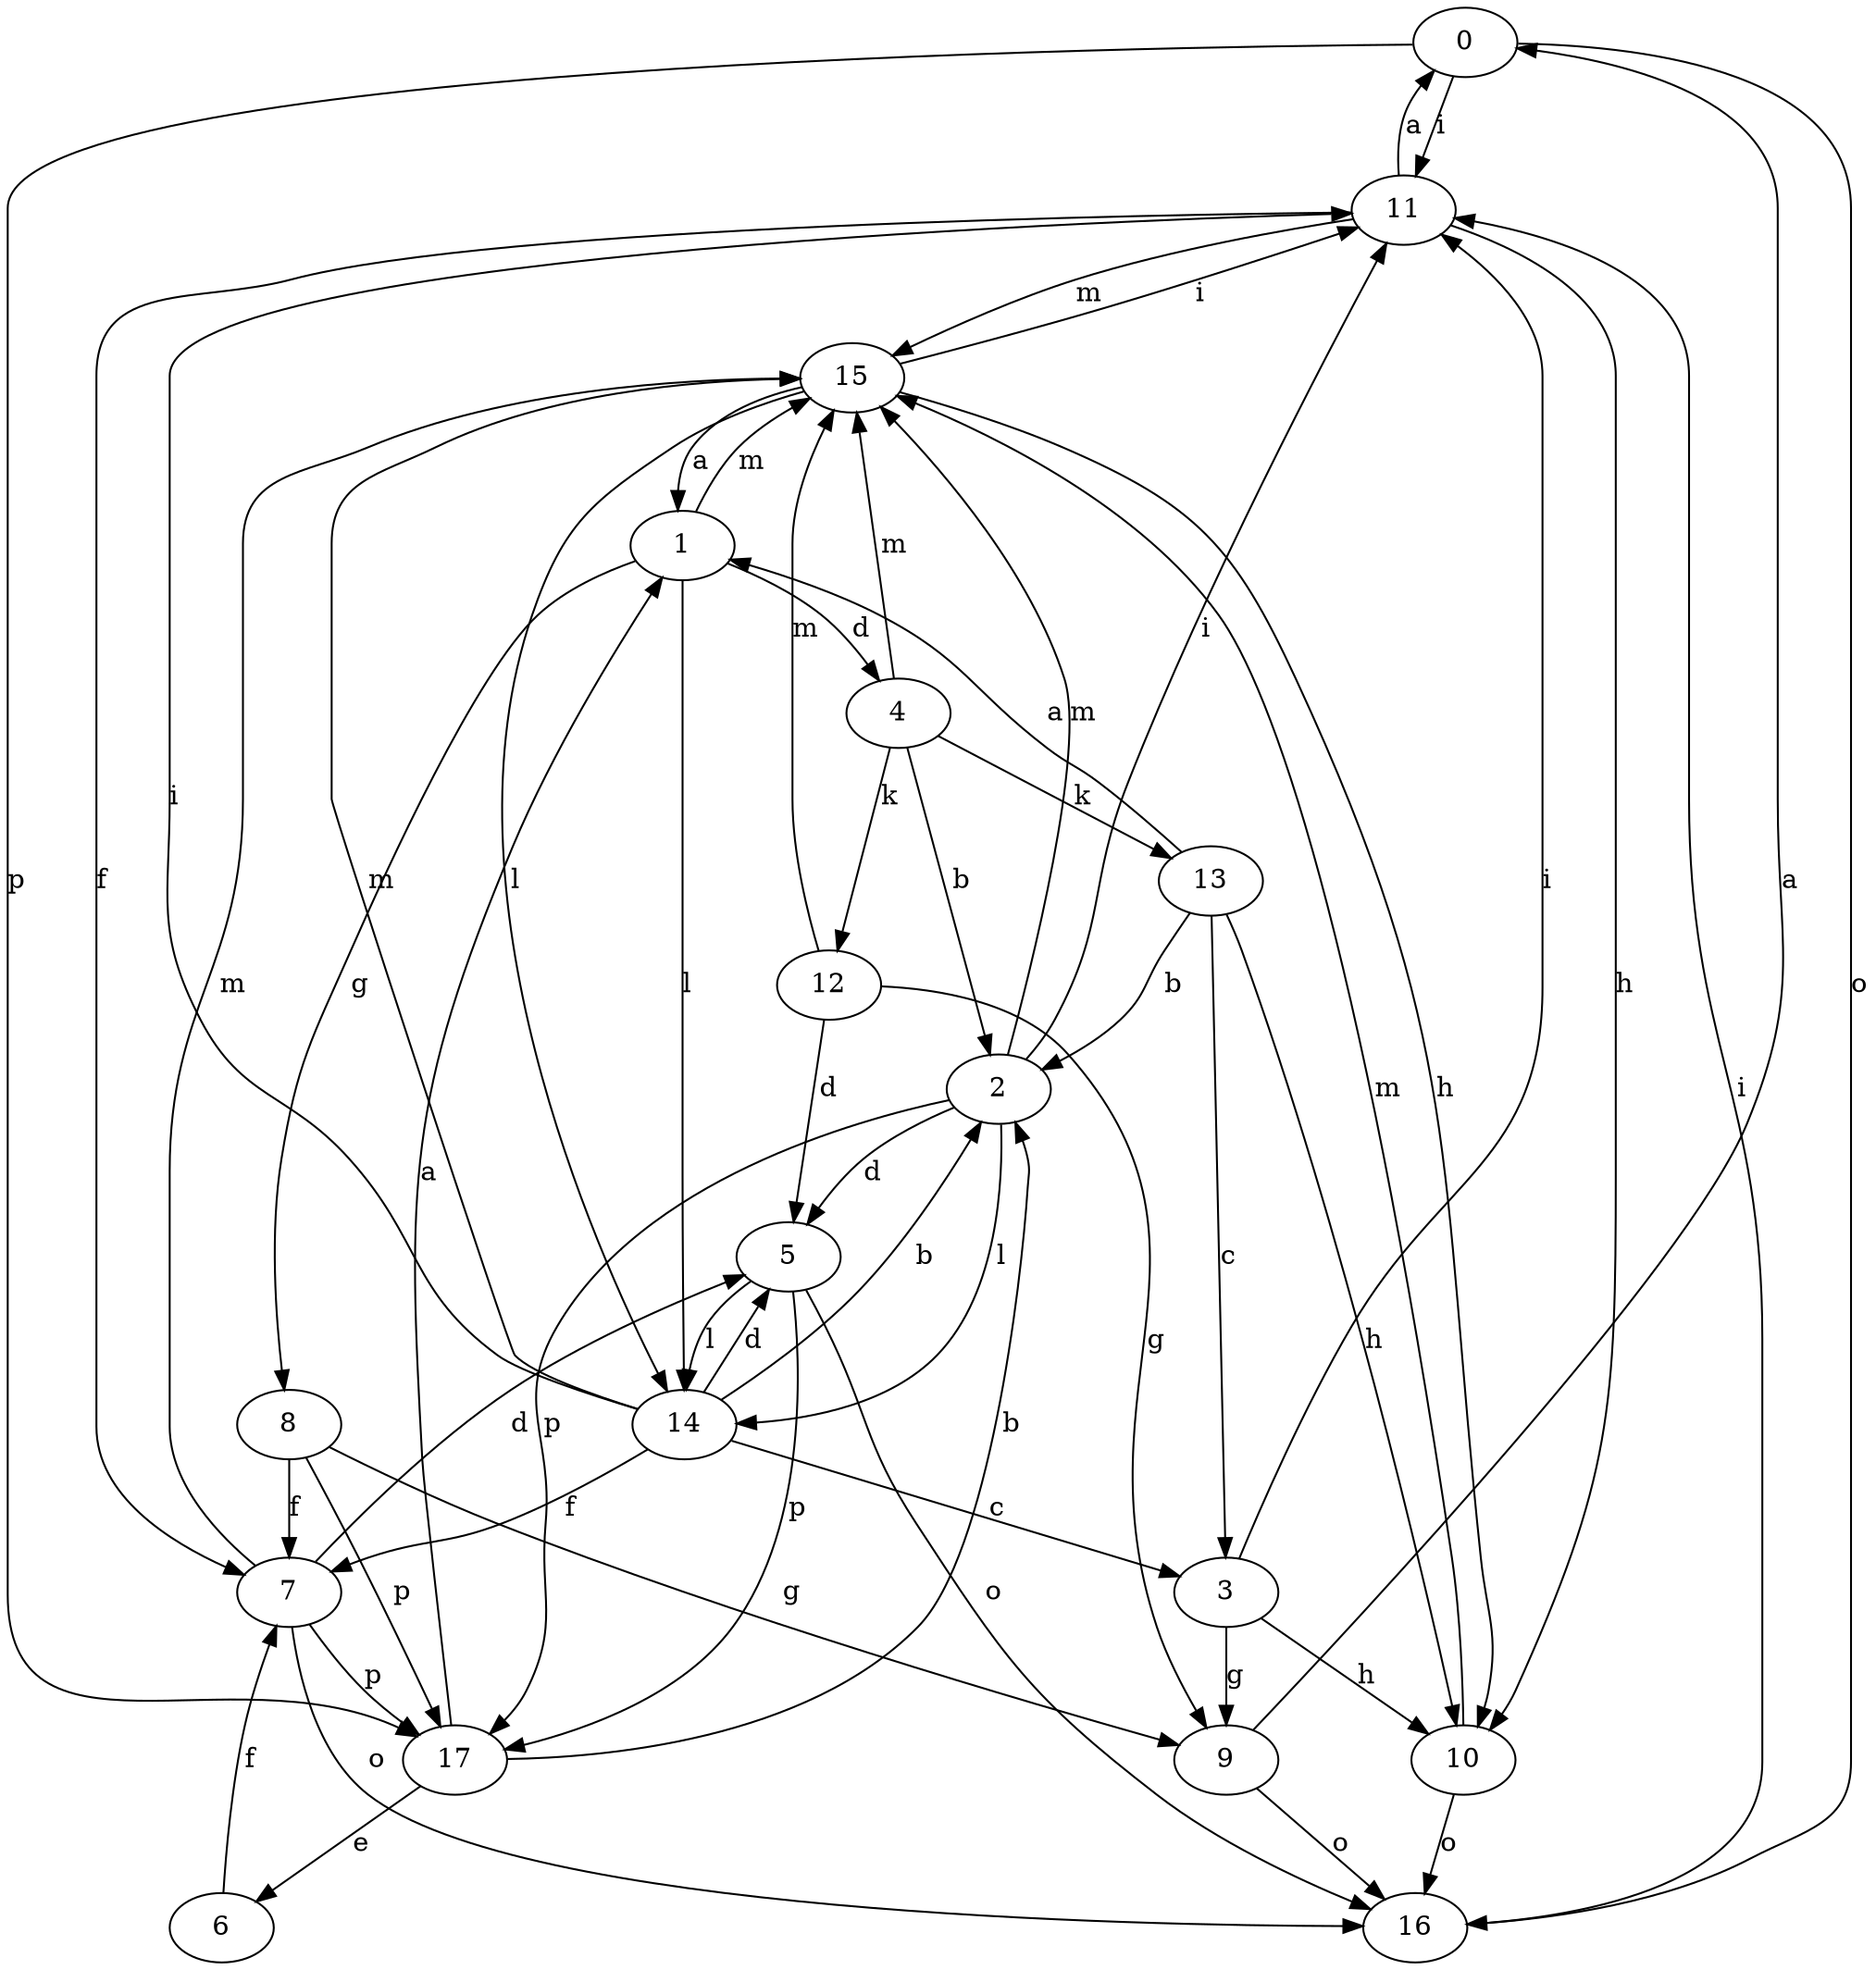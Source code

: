 strict digraph  {
0;
1;
2;
3;
4;
5;
6;
7;
8;
9;
10;
11;
12;
13;
14;
15;
16;
17;
0 -> 11  [label=i];
0 -> 16  [label=o];
0 -> 17  [label=p];
1 -> 4  [label=d];
1 -> 8  [label=g];
1 -> 14  [label=l];
1 -> 15  [label=m];
2 -> 5  [label=d];
2 -> 11  [label=i];
2 -> 14  [label=l];
2 -> 15  [label=m];
2 -> 17  [label=p];
3 -> 9  [label=g];
3 -> 10  [label=h];
3 -> 11  [label=i];
4 -> 2  [label=b];
4 -> 12  [label=k];
4 -> 13  [label=k];
4 -> 15  [label=m];
5 -> 14  [label=l];
5 -> 16  [label=o];
5 -> 17  [label=p];
6 -> 7  [label=f];
7 -> 5  [label=d];
7 -> 15  [label=m];
7 -> 16  [label=o];
7 -> 17  [label=p];
8 -> 7  [label=f];
8 -> 9  [label=g];
8 -> 17  [label=p];
9 -> 0  [label=a];
9 -> 16  [label=o];
10 -> 15  [label=m];
10 -> 16  [label=o];
11 -> 0  [label=a];
11 -> 7  [label=f];
11 -> 10  [label=h];
11 -> 15  [label=m];
12 -> 5  [label=d];
12 -> 9  [label=g];
12 -> 15  [label=m];
13 -> 1  [label=a];
13 -> 2  [label=b];
13 -> 3  [label=c];
13 -> 10  [label=h];
14 -> 2  [label=b];
14 -> 3  [label=c];
14 -> 5  [label=d];
14 -> 7  [label=f];
14 -> 11  [label=i];
14 -> 15  [label=m];
15 -> 1  [label=a];
15 -> 10  [label=h];
15 -> 11  [label=i];
15 -> 14  [label=l];
16 -> 11  [label=i];
17 -> 1  [label=a];
17 -> 2  [label=b];
17 -> 6  [label=e];
}
